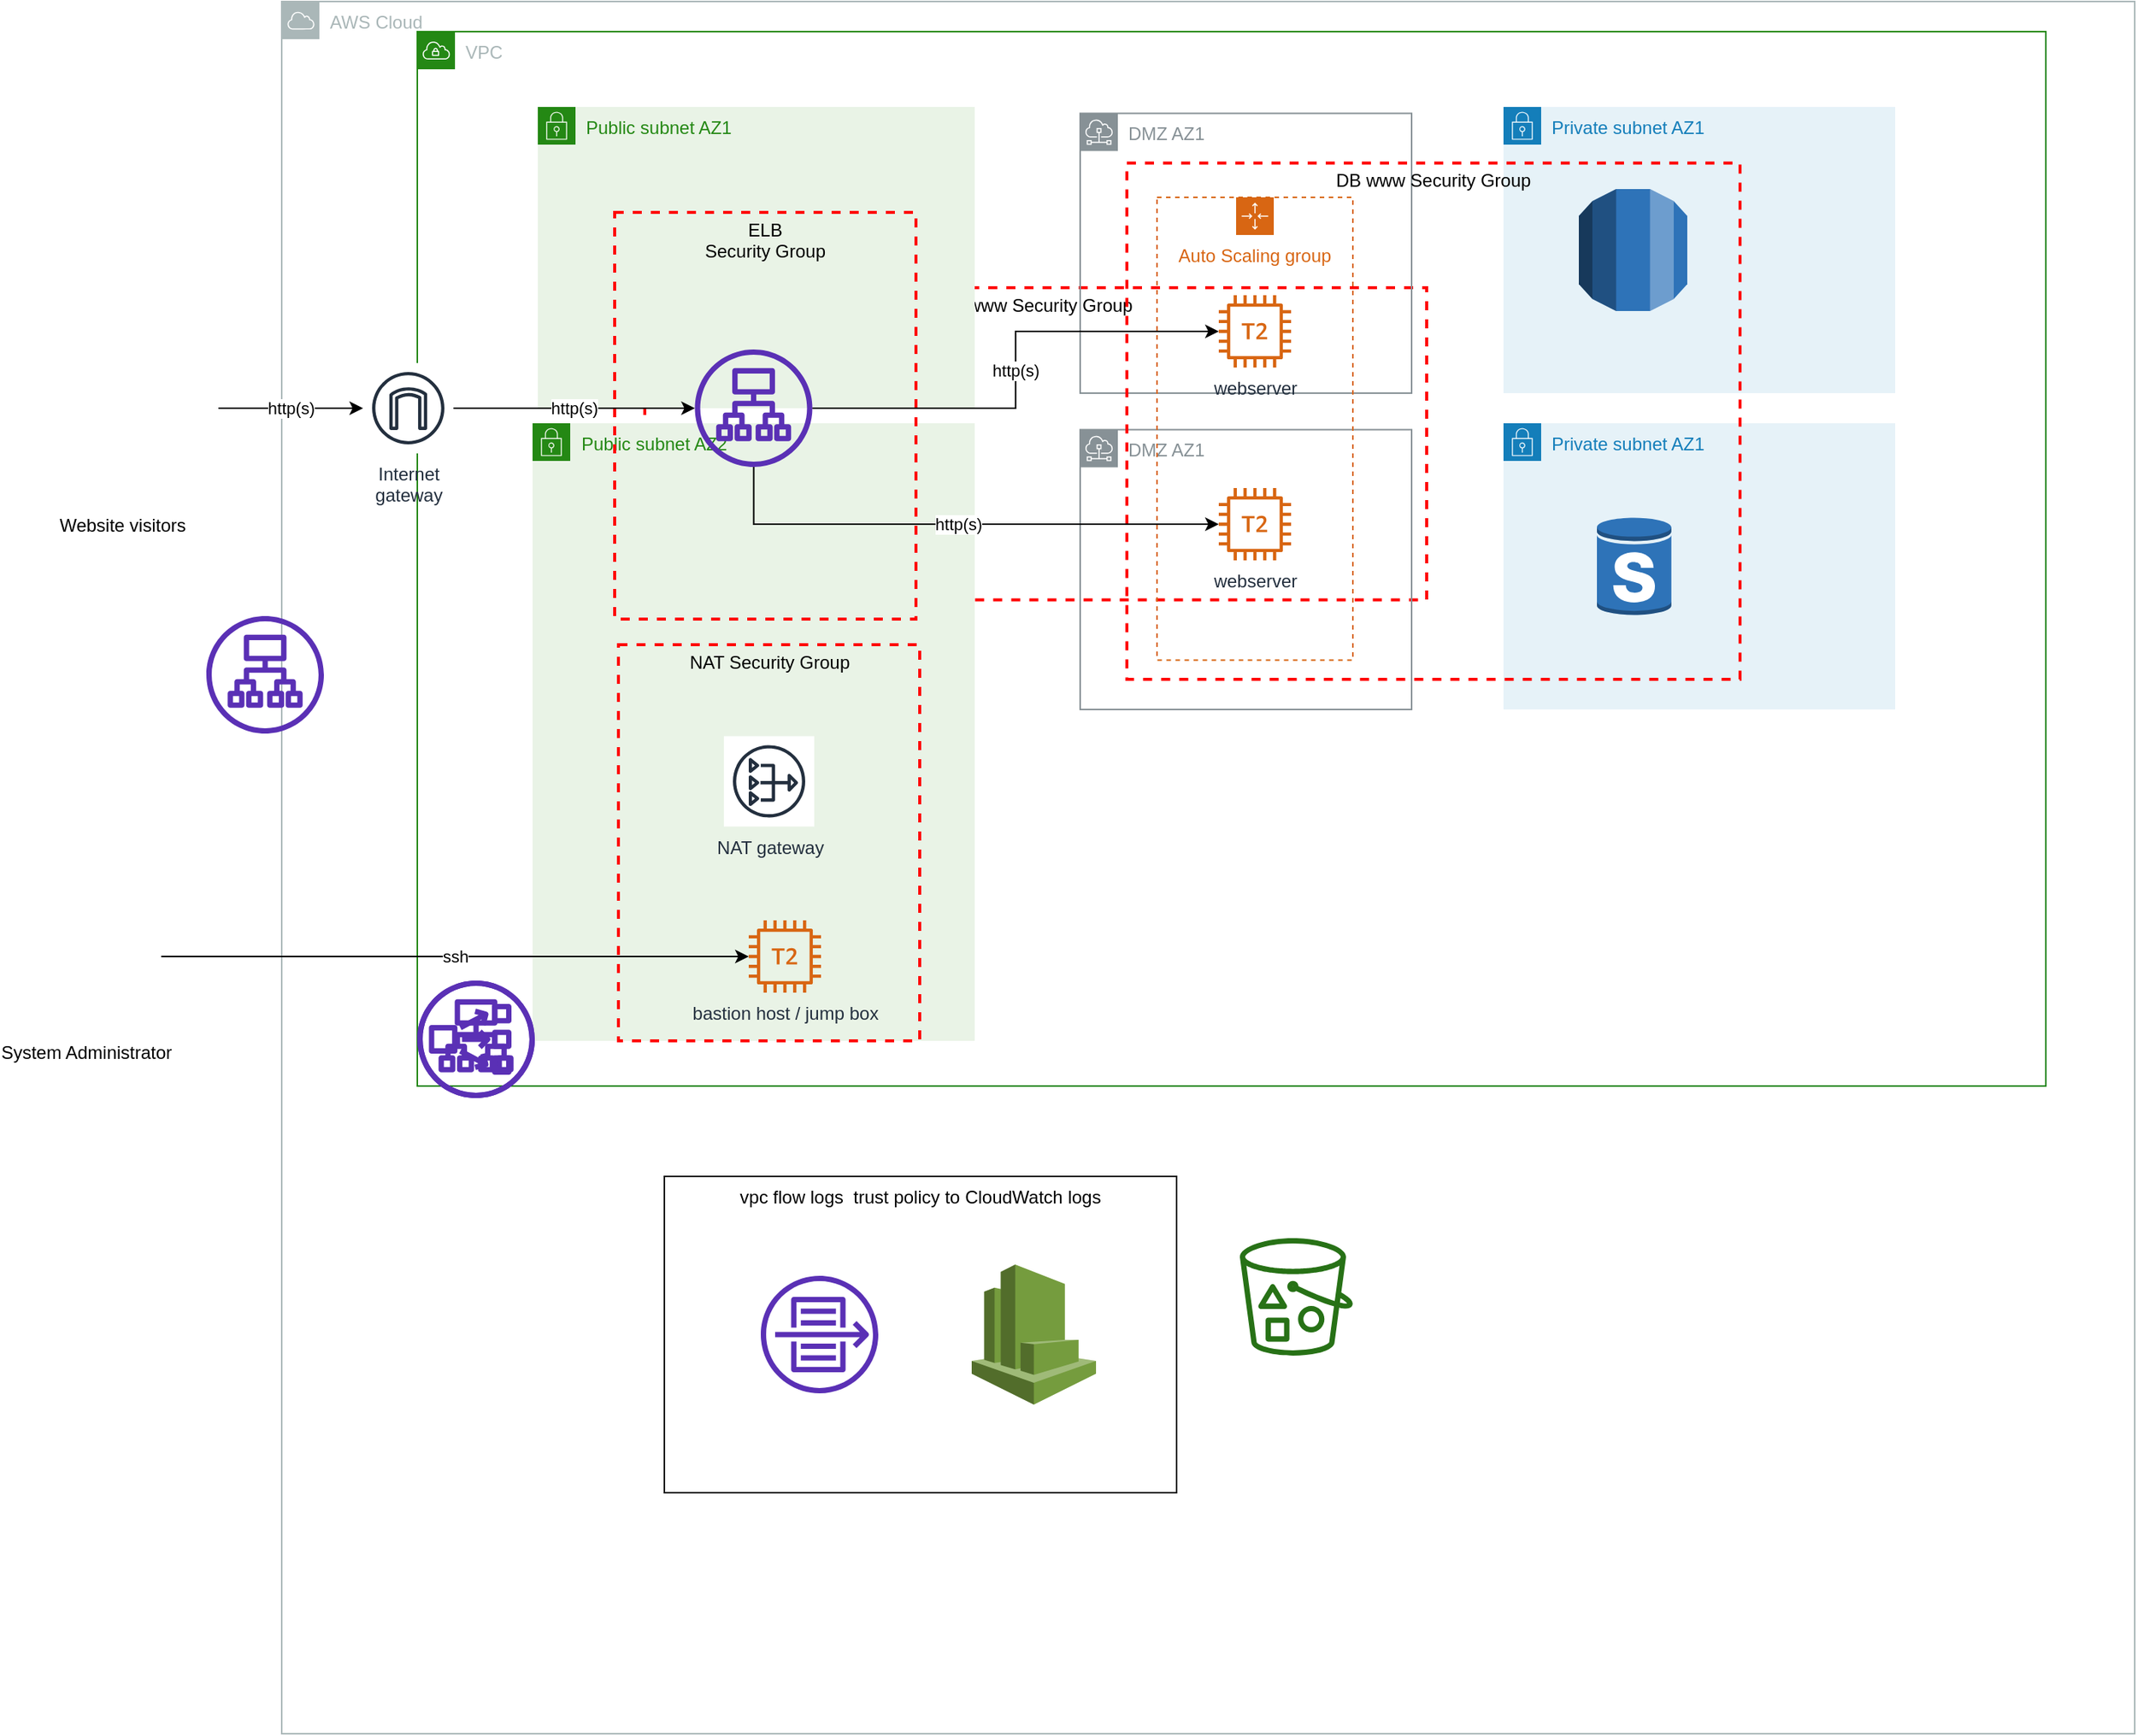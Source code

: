 <mxfile version="12.8.1" type="github">
  <diagram id="yZPuzWqZlDscrEgrNuKp" name="Page-1">
    <mxGraphModel dx="1454" dy="1179" grid="1" gridSize="10" guides="1" tooltips="1" connect="1" arrows="1" fold="1" page="1" pageScale="1" pageWidth="827" pageHeight="1169" math="0" shadow="0">
      <root>
        <mxCell id="0" />
        <mxCell id="1" parent="0" />
        <mxCell id="irCy03890RKg7VOdBJwZ-12" value="elb www Security Group" style="fontStyle=0;verticalAlign=top;align=center;spacingTop=-2;fillColor=none;rounded=0;whiteSpace=wrap;html=1;strokeColor=#FF0000;strokeWidth=2;dashed=1;container=1;collapsible=0;" parent="1" vertex="1">
          <mxGeometry x="461" y="210" width="519" height="207.25" as="geometry" />
        </mxCell>
        <mxCell id="eXyLr-xfNnozj_OZRMc9-4" value="AWS Cloud" style="outlineConnect=0;gradientColor=none;html=1;whiteSpace=wrap;fontSize=12;fontStyle=0;shape=mxgraph.aws4.group;grIcon=mxgraph.aws4.group_aws_cloud;strokeColor=#AAB7B8;fillColor=none;verticalAlign=top;align=left;spacingLeft=30;fontColor=#AAB7B8;dashed=0;" vertex="1" parent="1">
          <mxGeometry x="220" y="20" width="1230" height="1150" as="geometry" />
        </mxCell>
        <mxCell id="irCy03890RKg7VOdBJwZ-2" value="VPC" style="points=[[0,0],[0.25,0],[0.5,0],[0.75,0],[1,0],[1,0.25],[1,0.5],[1,0.75],[1,1],[0.75,1],[0.5,1],[0.25,1],[0,1],[0,0.75],[0,0.5],[0,0.25]];outlineConnect=0;gradientColor=none;html=1;whiteSpace=wrap;fontSize=12;fontStyle=0;shape=mxgraph.aws4.group;grIcon=mxgraph.aws4.group_vpc;strokeColor=#248814;fillColor=none;verticalAlign=top;align=left;spacingLeft=30;fontColor=#AAB7B8;dashed=0;" parent="1" vertex="1">
          <mxGeometry x="310" y="40" width="1081" height="700" as="geometry" />
        </mxCell>
        <mxCell id="irCy03890RKg7VOdBJwZ-47" value="Public subnet AZ2" style="points=[[0,0],[0.25,0],[0.5,0],[0.75,0],[1,0],[1,0.25],[1,0.5],[1,0.75],[1,1],[0.75,1],[0.5,1],[0.25,1],[0,1],[0,0.75],[0,0.5],[0,0.25]];outlineConnect=0;gradientColor=none;html=1;whiteSpace=wrap;fontSize=12;fontStyle=0;shape=mxgraph.aws4.group;grIcon=mxgraph.aws4.group_security_group;grStroke=0;strokeColor=#248814;fillColor=#E9F3E6;verticalAlign=top;align=left;spacingLeft=30;fontColor=#248814;dashed=0;" parent="1" vertex="1">
          <mxGeometry x="386.5" y="300" width="293.5" height="410" as="geometry" />
        </mxCell>
        <mxCell id="irCy03890RKg7VOdBJwZ-41" value="DMZ AZ1" style="outlineConnect=0;gradientColor=none;html=1;whiteSpace=wrap;fontSize=12;fontStyle=0;shape=mxgraph.aws4.group;grIcon=mxgraph.aws4.group_subnet;strokeColor=#879196;fillColor=none;verticalAlign=top;align=left;spacingLeft=30;fontColor=#879196;dashed=0;" parent="1" vertex="1">
          <mxGeometry x="750" y="304.24" width="220" height="185.76" as="geometry" />
        </mxCell>
        <mxCell id="irCy03890RKg7VOdBJwZ-42" value="Private subnet AZ1" style="points=[[0,0],[0.25,0],[0.5,0],[0.75,0],[1,0],[1,0.25],[1,0.5],[1,0.75],[1,1],[0.75,1],[0.5,1],[0.25,1],[0,1],[0,0.75],[0,0.5],[0,0.25]];outlineConnect=0;gradientColor=none;html=1;whiteSpace=wrap;fontSize=12;fontStyle=0;shape=mxgraph.aws4.group;grIcon=mxgraph.aws4.group_security_group;grStroke=0;strokeColor=#147EBA;fillColor=#E6F2F8;verticalAlign=top;align=left;spacingLeft=30;fontColor=#147EBA;dashed=0;" parent="1" vertex="1">
          <mxGeometry x="1031" y="300" width="260" height="190" as="geometry" />
        </mxCell>
        <mxCell id="irCy03890RKg7VOdBJwZ-31" value="DMZ AZ1" style="outlineConnect=0;gradientColor=none;html=1;whiteSpace=wrap;fontSize=12;fontStyle=0;shape=mxgraph.aws4.group;grIcon=mxgraph.aws4.group_subnet;strokeColor=#879196;fillColor=none;verticalAlign=top;align=left;spacingLeft=30;fontColor=#879196;dashed=0;" parent="1" vertex="1">
          <mxGeometry x="750" y="94.24" width="220" height="185.76" as="geometry" />
        </mxCell>
        <mxCell id="irCy03890RKg7VOdBJwZ-6" value="Public subnet AZ1" style="points=[[0,0],[0.25,0],[0.5,0],[0.75,0],[1,0],[1,0.25],[1,0.5],[1,0.75],[1,1],[0.75,1],[0.5,1],[0.25,1],[0,1],[0,0.75],[0,0.5],[0,0.25]];outlineConnect=0;gradientColor=none;html=1;whiteSpace=wrap;fontSize=12;fontStyle=0;shape=mxgraph.aws4.group;grIcon=mxgraph.aws4.group_security_group;grStroke=0;strokeColor=#248814;fillColor=#E9F3E6;verticalAlign=top;align=left;spacingLeft=30;fontColor=#248814;dashed=0;" parent="1" vertex="1">
          <mxGeometry x="390" y="90" width="290" height="200" as="geometry" />
        </mxCell>
        <mxCell id="irCy03890RKg7VOdBJwZ-22" value="vpc flow logs &amp;nbsp;trust policy to CloudWatch logs" style="rounded=0;whiteSpace=wrap;html=1;verticalAlign=top;" parent="1" vertex="1">
          <mxGeometry x="474" y="800" width="340" height="210" as="geometry" />
        </mxCell>
        <mxCell id="irCy03890RKg7VOdBJwZ-7" value="Private subnet AZ1" style="points=[[0,0],[0.25,0],[0.5,0],[0.75,0],[1,0],[1,0.25],[1,0.5],[1,0.75],[1,1],[0.75,1],[0.5,1],[0.25,1],[0,1],[0,0.75],[0,0.5],[0,0.25]];outlineConnect=0;gradientColor=none;html=1;whiteSpace=wrap;fontSize=12;fontStyle=0;shape=mxgraph.aws4.group;grIcon=mxgraph.aws4.group_security_group;grStroke=0;strokeColor=#147EBA;fillColor=#E6F2F8;verticalAlign=top;align=left;spacingLeft=30;fontColor=#147EBA;dashed=0;" parent="1" vertex="1">
          <mxGeometry x="1031" y="90" width="260" height="190" as="geometry" />
        </mxCell>
        <mxCell id="irCy03890RKg7VOdBJwZ-8" value="NAT Security Group" style="fontStyle=0;verticalAlign=top;align=center;spacingTop=-2;fillColor=none;rounded=0;whiteSpace=wrap;html=1;strokeColor=#FF0000;strokeWidth=2;dashed=1;container=1;collapsible=0;" parent="1" vertex="1">
          <mxGeometry x="443.5" y="447" width="200" height="263" as="geometry" />
        </mxCell>
        <mxCell id="irCy03890RKg7VOdBJwZ-4" value="NAT gateway" style="outlineConnect=0;fontColor=#232F3E;gradientColor=none;strokeColor=#232F3E;fillColor=#ffffff;dashed=0;verticalLabelPosition=bottom;verticalAlign=top;align=center;html=1;fontSize=12;fontStyle=0;aspect=fixed;shape=mxgraph.aws4.resourceIcon;resIcon=mxgraph.aws4.nat_gateway;" parent="irCy03890RKg7VOdBJwZ-8" vertex="1">
          <mxGeometry x="70" y="60.692" width="60" height="60" as="geometry" />
        </mxCell>
        <mxCell id="irCy03890RKg7VOdBJwZ-10" value="ELB &lt;br&gt;Security Group" style="fontStyle=0;verticalAlign=top;align=center;spacingTop=-2;fillColor=none;rounded=0;whiteSpace=wrap;html=1;strokeColor=#FF0000;strokeWidth=2;dashed=1;container=1;collapsible=0;" parent="1" vertex="1">
          <mxGeometry x="441" y="160" width="200" height="270" as="geometry" />
        </mxCell>
        <mxCell id="eXyLr-xfNnozj_OZRMc9-8" value="" style="outlineConnect=0;fontColor=#232F3E;gradientColor=none;fillColor=#5A30B5;strokeColor=none;dashed=0;verticalLabelPosition=bottom;verticalAlign=top;align=center;html=1;fontSize=12;fontStyle=0;aspect=fixed;pointerEvents=1;shape=mxgraph.aws4.application_load_balancer;" vertex="1" parent="irCy03890RKg7VOdBJwZ-10">
          <mxGeometry x="53.25" y="91" width="78" height="78" as="geometry" />
        </mxCell>
        <mxCell id="irCy03890RKg7VOdBJwZ-13" value="DB www Security Group" style="fontStyle=0;verticalAlign=top;align=center;spacingTop=-2;fillColor=none;rounded=0;whiteSpace=wrap;html=1;strokeColor=#FF0000;strokeWidth=2;dashed=1;container=1;collapsible=0;" parent="1" vertex="1">
          <mxGeometry x="781" y="127.25" width="407" height="342.75" as="geometry" />
        </mxCell>
        <mxCell id="irCy03890RKg7VOdBJwZ-35" value="http(s)" style="edgeStyle=orthogonalEdgeStyle;rounded=0;orthogonalLoop=1;jettySize=auto;html=1;startArrow=classic;startFill=1;endArrow=none;endFill=0;" parent="1" source="eXyLr-xfNnozj_OZRMc9-8" target="eXyLr-xfNnozj_OZRMc9-3" edge="1">
          <mxGeometry relative="1" as="geometry">
            <mxPoint x="339" y="292" as="targetPoint" />
            <mxPoint x="477" y="292" as="sourcePoint" />
          </mxGeometry>
        </mxCell>
        <mxCell id="irCy03890RKg7VOdBJwZ-17" value="" style="outlineConnect=0;fontColor=#232F3E;gradientColor=none;fillColor=#5A30B5;strokeColor=none;dashed=0;verticalLabelPosition=bottom;verticalAlign=top;align=center;html=1;fontSize=12;fontStyle=0;aspect=fixed;pointerEvents=1;shape=mxgraph.aws4.flow_logs;" parent="1" vertex="1">
          <mxGeometry x="538" y="866" width="78" height="78" as="geometry" />
        </mxCell>
        <mxCell id="irCy03890RKg7VOdBJwZ-18" value="" style="outlineConnect=0;dashed=0;verticalLabelPosition=bottom;verticalAlign=top;align=center;html=1;shape=mxgraph.aws3.cloudwatch;fillColor=#759C3E;gradientColor=none;" parent="1" vertex="1">
          <mxGeometry x="678" y="858.5" width="82.5" height="93" as="geometry" />
        </mxCell>
        <mxCell id="irCy03890RKg7VOdBJwZ-19" value="" style="shape=image;html=1;verticalAlign=top;verticalLabelPosition=bottom;labelBackgroundColor=#ffffff;imageAspect=0;aspect=fixed;image=https://cdn2.iconfinder.com/data/icons/amazon-aws-stencils/100/Deployment__Management_copy_IAM-128.png" parent="1" vertex="1">
          <mxGeometry x="410" y="841" width="128" height="128" as="geometry" />
        </mxCell>
        <mxCell id="irCy03890RKg7VOdBJwZ-36" style="edgeStyle=orthogonalEdgeStyle;rounded=0;orthogonalLoop=1;jettySize=auto;html=1;exitX=0.5;exitY=1;exitDx=0;exitDy=0;exitPerimeter=0;" parent="1" edge="1">
          <mxGeometry relative="1" as="geometry">
            <mxPoint x="352" y="328" as="sourcePoint" />
            <mxPoint x="352" y="328" as="targetPoint" />
          </mxGeometry>
        </mxCell>
        <mxCell id="irCy03890RKg7VOdBJwZ-40" value="" style="outlineConnect=0;dashed=0;verticalLabelPosition=bottom;verticalAlign=top;align=center;html=1;shape=mxgraph.aws3.rds;fillColor=#2E73B8;gradientColor=none;" parent="1" vertex="1">
          <mxGeometry x="1081" y="144.5" width="72" height="81" as="geometry" />
        </mxCell>
        <mxCell id="irCy03890RKg7VOdBJwZ-52" value="System Administrator" style="shape=image;html=1;verticalAlign=top;verticalLabelPosition=bottom;labelBackgroundColor=#ffffff;imageAspect=0;aspect=fixed;image=https://cdn2.iconfinder.com/data/icons/amazon-aws-stencils/100/Non-Service_Specific_copy_AWS_Management_Console-128.png" parent="1" vertex="1">
          <mxGeometry x="40" y="604" width="100" height="100" as="geometry" />
        </mxCell>
        <mxCell id="irCy03890RKg7VOdBJwZ-54" value="Website visitors" style="shape=image;html=1;verticalAlign=top;verticalLabelPosition=bottom;labelBackgroundColor=#ffffff;imageAspect=0;aspect=fixed;image=https://cdn4.iconfinder.com/data/icons/small-n-flat/24/user-group-128.png" parent="1" vertex="1">
          <mxGeometry x="50" y="226" width="128" height="128" as="geometry" />
        </mxCell>
        <mxCell id="irCy03890RKg7VOdBJwZ-55" value="http(s)" style="edgeStyle=orthogonalEdgeStyle;rounded=0;orthogonalLoop=1;jettySize=auto;html=1;startArrow=classic;startFill=1;endArrow=none;endFill=0;entryX=1;entryY=0.5;entryDx=0;entryDy=0;" parent="1" target="irCy03890RKg7VOdBJwZ-54" edge="1" source="eXyLr-xfNnozj_OZRMc9-3">
          <mxGeometry relative="1" as="geometry">
            <mxPoint x="270" y="292" as="sourcePoint" />
            <mxPoint x="139" y="291.5" as="targetPoint" />
          </mxGeometry>
        </mxCell>
        <mxCell id="irCy03890RKg7VOdBJwZ-56" value="ssh&lt;br&gt;" style="edgeStyle=orthogonalEdgeStyle;rounded=0;orthogonalLoop=1;jettySize=auto;html=1;startArrow=classic;startFill=1;endArrow=none;endFill=0;entryX=1;entryY=0.5;entryDx=0;entryDy=0;" parent="1" source="irCy03890RKg7VOdBJwZ-57" target="irCy03890RKg7VOdBJwZ-52" edge="1">
          <mxGeometry relative="1" as="geometry">
            <mxPoint x="260" y="520" as="sourcePoint" />
            <mxPoint x="188" y="300" as="targetPoint" />
          </mxGeometry>
        </mxCell>
        <mxCell id="irCy03890RKg7VOdBJwZ-57" value="bastion host / jump box" style="outlineConnect=0;fontColor=#232F3E;gradientColor=none;fillColor=#D86613;strokeColor=none;dashed=0;verticalLabelPosition=bottom;verticalAlign=top;align=center;html=1;fontSize=12;fontStyle=0;aspect=fixed;pointerEvents=1;shape=mxgraph.aws4.t2_instance;" parent="1" vertex="1">
          <mxGeometry x="530" y="630" width="48" height="48" as="geometry" />
        </mxCell>
        <mxCell id="irCy03890RKg7VOdBJwZ-59" value="http(s)" style="edgeStyle=orthogonalEdgeStyle;rounded=0;orthogonalLoop=1;jettySize=auto;html=1;startArrow=classic;startFill=1;endArrow=none;endFill=0;" parent="1" source="irCy03890RKg7VOdBJwZ-15" target="eXyLr-xfNnozj_OZRMc9-8" edge="1">
          <mxGeometry relative="1" as="geometry">
            <mxPoint x="280" y="302" as="sourcePoint" />
            <mxPoint x="610" y="258.75" as="targetPoint" />
          </mxGeometry>
        </mxCell>
        <mxCell id="irCy03890RKg7VOdBJwZ-60" value="http(s)" style="edgeStyle=orthogonalEdgeStyle;rounded=0;orthogonalLoop=1;jettySize=auto;html=1;startArrow=classic;startFill=1;endArrow=none;endFill=0;" parent="1" source="irCy03890RKg7VOdBJwZ-43" target="eXyLr-xfNnozj_OZRMc9-8" edge="1">
          <mxGeometry relative="1" as="geometry">
            <mxPoint x="832" y="249" as="sourcePoint" />
            <mxPoint x="610" y="313.014" as="targetPoint" />
          </mxGeometry>
        </mxCell>
        <mxCell id="irCy03890RKg7VOdBJwZ-38" value="Auto Scaling group" style="points=[[0,0],[0.25,0],[0.5,0],[0.75,0],[1,0],[1,0.25],[1,0.5],[1,0.75],[1,1],[0.75,1],[0.5,1],[0.25,1],[0,1],[0,0.75],[0,0.5],[0,0.25]];outlineConnect=0;gradientColor=none;html=1;whiteSpace=wrap;fontSize=12;fontStyle=0;shape=mxgraph.aws4.groupCenter;grIcon=mxgraph.aws4.group_auto_scaling_group;grStroke=1;strokeColor=#D86613;fillColor=none;verticalAlign=top;align=center;fontColor=#D86613;dashed=1;spacingTop=25;" parent="1" vertex="1">
          <mxGeometry x="801" y="150" width="130" height="307.25" as="geometry" />
        </mxCell>
        <mxCell id="irCy03890RKg7VOdBJwZ-46" value="" style="outlineConnect=0;dashed=0;verticalLabelPosition=bottom;verticalAlign=top;align=center;html=1;shape=mxgraph.aws3.rds_db_instance_standby_multi_az;fillColor=#2E73B8;gradientColor=none;" parent="1" vertex="1">
          <mxGeometry x="1093" y="362" width="49.5" height="66" as="geometry" />
        </mxCell>
        <mxCell id="irCy03890RKg7VOdBJwZ-15" value="webserver" style="outlineConnect=0;fontColor=#232F3E;gradientColor=none;fillColor=#D86613;strokeColor=none;dashed=0;verticalLabelPosition=bottom;verticalAlign=top;align=center;html=1;fontSize=12;fontStyle=0;aspect=fixed;pointerEvents=1;shape=mxgraph.aws4.t2_instance;" parent="1" vertex="1">
          <mxGeometry x="842" y="215" width="48" height="48" as="geometry" />
        </mxCell>
        <mxCell id="irCy03890RKg7VOdBJwZ-43" value="webserver" style="outlineConnect=0;fontColor=#232F3E;gradientColor=none;fillColor=#D86613;strokeColor=none;dashed=0;verticalLabelPosition=bottom;verticalAlign=top;align=center;html=1;fontSize=12;fontStyle=0;aspect=fixed;pointerEvents=1;shape=mxgraph.aws4.t2_instance;" parent="1" vertex="1">
          <mxGeometry x="842" y="343" width="48" height="48" as="geometry" />
        </mxCell>
        <mxCell id="eXyLr-xfNnozj_OZRMc9-1" value="" style="outlineConnect=0;fontColor=#232F3E;gradientColor=none;fillColor=#277116;strokeColor=none;dashed=0;verticalLabelPosition=bottom;verticalAlign=top;align=center;html=1;fontSize=12;fontStyle=0;aspect=fixed;pointerEvents=1;shape=mxgraph.aws4.bucket_with_objects;" vertex="1" parent="1">
          <mxGeometry x="856" y="841" width="75" height="78" as="geometry" />
        </mxCell>
        <mxCell id="eXyLr-xfNnozj_OZRMc9-3" value="Internet&#xa;gateway" style="outlineConnect=0;fontColor=#232F3E;gradientColor=none;strokeColor=#232F3E;fillColor=#ffffff;dashed=0;verticalLabelPosition=bottom;verticalAlign=top;align=center;html=1;fontSize=12;fontStyle=0;aspect=fixed;shape=mxgraph.aws4.resourceIcon;resIcon=mxgraph.aws4.internet_gateway;" vertex="1" parent="1">
          <mxGeometry x="274" y="260" width="60" height="60" as="geometry" />
        </mxCell>
        <mxCell id="eXyLr-xfNnozj_OZRMc9-5" value="" style="outlineConnect=0;fontColor=#232F3E;gradientColor=none;fillColor=#5A30B5;strokeColor=none;dashed=0;verticalLabelPosition=bottom;verticalAlign=top;align=center;html=1;fontSize=12;fontStyle=0;aspect=fixed;pointerEvents=1;shape=mxgraph.aws4.application_load_balancer;" vertex="1" parent="1">
          <mxGeometry x="310" y="670" width="78" height="78" as="geometry" />
        </mxCell>
        <mxCell id="eXyLr-xfNnozj_OZRMc9-6" value="" style="outlineConnect=0;fontColor=#232F3E;gradientColor=none;fillColor=#5A30B5;strokeColor=none;dashed=0;verticalLabelPosition=bottom;verticalAlign=top;align=center;html=1;fontSize=12;fontStyle=0;aspect=fixed;pointerEvents=1;shape=mxgraph.aws4.application_load_balancer;" vertex="1" parent="1">
          <mxGeometry x="170" y="428" width="78" height="78" as="geometry" />
        </mxCell>
        <mxCell id="eXyLr-xfNnozj_OZRMc9-7" value="" style="outlineConnect=0;fontColor=#232F3E;gradientColor=none;fillColor=#5A30B5;strokeColor=none;dashed=0;verticalLabelPosition=bottom;verticalAlign=top;align=center;html=1;fontSize=12;fontStyle=0;aspect=fixed;pointerEvents=1;shape=mxgraph.aws4.network_load_balancer;" vertex="1" parent="1">
          <mxGeometry x="310" y="670" width="78" height="78" as="geometry" />
        </mxCell>
      </root>
    </mxGraphModel>
  </diagram>
</mxfile>
